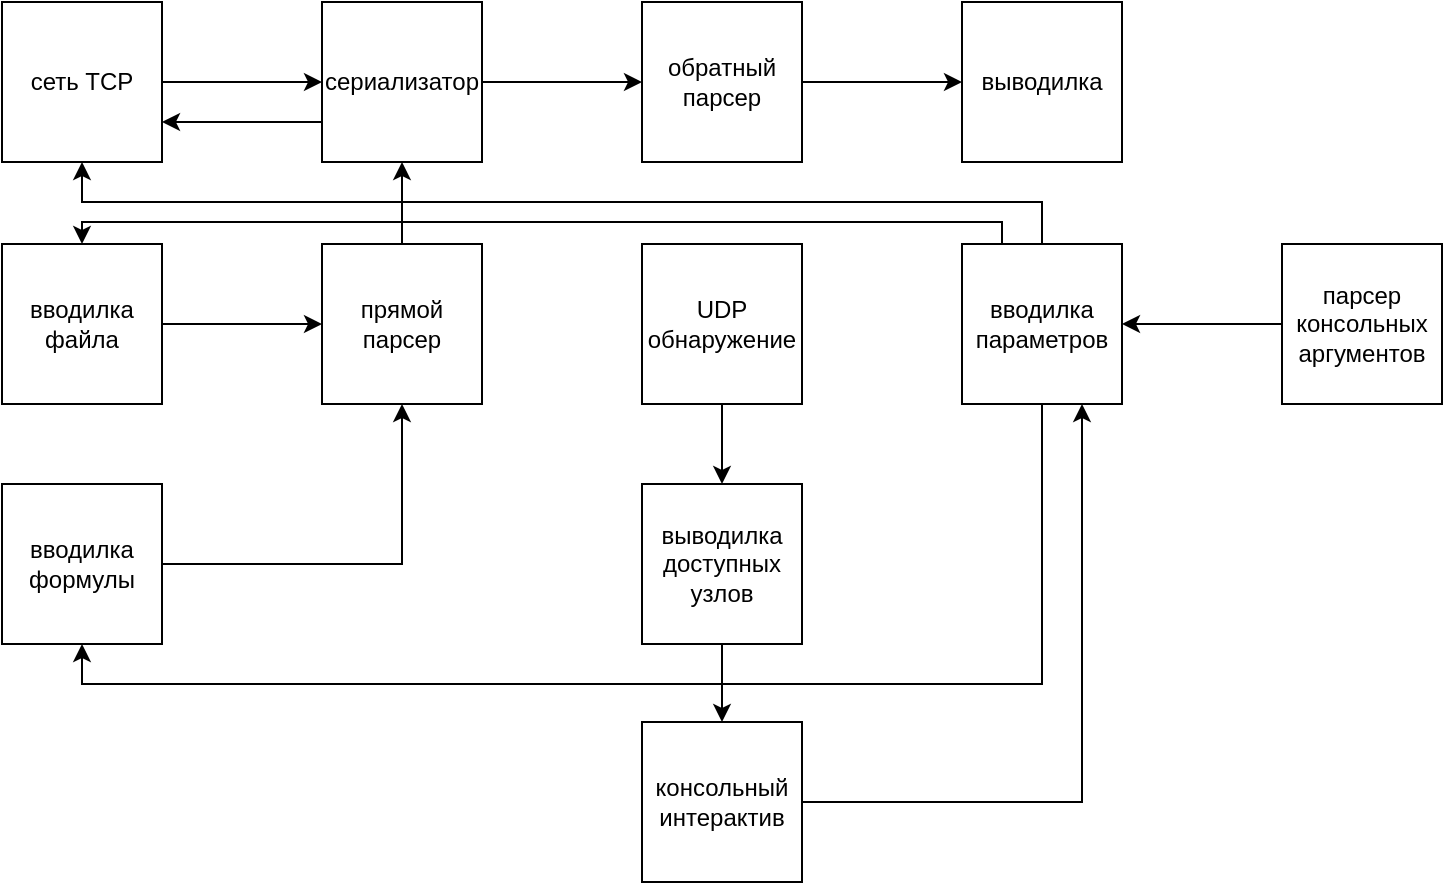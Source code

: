 <mxfile version="24.3.0" type="github">
  <diagram name="Page-1" id="Eiru2IzGpOkCmMPd_Mnd">
    <mxGraphModel dx="724" dy="515" grid="1" gridSize="10" guides="1" tooltips="1" connect="1" arrows="1" fold="1" page="1" pageScale="1" pageWidth="850" pageHeight="1100" math="0" shadow="0">
      <root>
        <mxCell id="0" />
        <mxCell id="1" parent="0" />
        <mxCell id="O7wNL2qJg9v7cOQWat19-7" value="" style="edgeStyle=orthogonalEdgeStyle;rounded=0;orthogonalLoop=1;jettySize=auto;html=1;" edge="1" parent="1" source="O7wNL2qJg9v7cOQWat19-1" target="O7wNL2qJg9v7cOQWat19-6">
          <mxGeometry relative="1" as="geometry" />
        </mxCell>
        <mxCell id="O7wNL2qJg9v7cOQWat19-1" value="сеть TCP" style="whiteSpace=wrap;html=1;aspect=fixed;" vertex="1" parent="1">
          <mxGeometry x="40" y="40" width="80" height="80" as="geometry" />
        </mxCell>
        <mxCell id="O7wNL2qJg9v7cOQWat19-17" style="edgeStyle=orthogonalEdgeStyle;rounded=0;orthogonalLoop=1;jettySize=auto;html=1;exitX=1;exitY=0.5;exitDx=0;exitDy=0;entryX=0.5;entryY=1;entryDx=0;entryDy=0;" edge="1" parent="1" source="O7wNL2qJg9v7cOQWat19-2" target="O7wNL2qJg9v7cOQWat19-12">
          <mxGeometry relative="1" as="geometry" />
        </mxCell>
        <mxCell id="O7wNL2qJg9v7cOQWat19-2" value="&lt;div&gt;вводилка&lt;/div&gt;&lt;div&gt;формулы&lt;br&gt;&lt;/div&gt;" style="whiteSpace=wrap;html=1;aspect=fixed;" vertex="1" parent="1">
          <mxGeometry x="40" y="281" width="80" height="80" as="geometry" />
        </mxCell>
        <mxCell id="O7wNL2qJg9v7cOQWat19-18" style="edgeStyle=orthogonalEdgeStyle;rounded=0;orthogonalLoop=1;jettySize=auto;html=1;exitX=0.25;exitY=0;exitDx=0;exitDy=0;entryX=0.5;entryY=0;entryDx=0;entryDy=0;" edge="1" parent="1" source="O7wNL2qJg9v7cOQWat19-3" target="O7wNL2qJg9v7cOQWat19-5">
          <mxGeometry relative="1" as="geometry">
            <Array as="points">
              <mxPoint x="540" y="150" />
              <mxPoint x="80" y="150" />
            </Array>
          </mxGeometry>
        </mxCell>
        <mxCell id="O7wNL2qJg9v7cOQWat19-20" style="edgeStyle=orthogonalEdgeStyle;rounded=0;orthogonalLoop=1;jettySize=auto;html=1;exitX=0.5;exitY=1;exitDx=0;exitDy=0;entryX=0.5;entryY=1;entryDx=0;entryDy=0;" edge="1" parent="1" source="O7wNL2qJg9v7cOQWat19-3" target="O7wNL2qJg9v7cOQWat19-2">
          <mxGeometry relative="1" as="geometry" />
        </mxCell>
        <mxCell id="O7wNL2qJg9v7cOQWat19-21" style="edgeStyle=orthogonalEdgeStyle;rounded=0;orthogonalLoop=1;jettySize=auto;html=1;exitX=0.5;exitY=0;exitDx=0;exitDy=0;entryX=0.5;entryY=1;entryDx=0;entryDy=0;" edge="1" parent="1" source="O7wNL2qJg9v7cOQWat19-3" target="O7wNL2qJg9v7cOQWat19-1">
          <mxGeometry relative="1" as="geometry">
            <Array as="points">
              <mxPoint x="560" y="140" />
              <mxPoint x="80" y="140" />
            </Array>
          </mxGeometry>
        </mxCell>
        <mxCell id="O7wNL2qJg9v7cOQWat19-3" value="&lt;div&gt;вводилка&lt;/div&gt;&lt;div&gt;параметров&lt;br&gt;&lt;/div&gt;" style="whiteSpace=wrap;html=1;aspect=fixed;" vertex="1" parent="1">
          <mxGeometry x="520" y="161" width="80" height="80" as="geometry" />
        </mxCell>
        <mxCell id="O7wNL2qJg9v7cOQWat19-13" value="" style="edgeStyle=orthogonalEdgeStyle;rounded=0;orthogonalLoop=1;jettySize=auto;html=1;" edge="1" parent="1" source="O7wNL2qJg9v7cOQWat19-5" target="O7wNL2qJg9v7cOQWat19-12">
          <mxGeometry relative="1" as="geometry" />
        </mxCell>
        <mxCell id="O7wNL2qJg9v7cOQWat19-5" value="&lt;div&gt;вводилка&lt;/div&gt;&lt;div&gt;файла&lt;br&gt;&lt;/div&gt;" style="whiteSpace=wrap;html=1;aspect=fixed;" vertex="1" parent="1">
          <mxGeometry x="40" y="161" width="80" height="80" as="geometry" />
        </mxCell>
        <mxCell id="O7wNL2qJg9v7cOQWat19-9" value="" style="edgeStyle=orthogonalEdgeStyle;rounded=0;orthogonalLoop=1;jettySize=auto;html=1;" edge="1" parent="1" source="O7wNL2qJg9v7cOQWat19-6" target="O7wNL2qJg9v7cOQWat19-8">
          <mxGeometry relative="1" as="geometry" />
        </mxCell>
        <mxCell id="O7wNL2qJg9v7cOQWat19-16" style="edgeStyle=orthogonalEdgeStyle;rounded=0;orthogonalLoop=1;jettySize=auto;html=1;exitX=0;exitY=0.75;exitDx=0;exitDy=0;entryX=1;entryY=0.75;entryDx=0;entryDy=0;" edge="1" parent="1" source="O7wNL2qJg9v7cOQWat19-6" target="O7wNL2qJg9v7cOQWat19-1">
          <mxGeometry relative="1" as="geometry" />
        </mxCell>
        <mxCell id="O7wNL2qJg9v7cOQWat19-6" value="сериализатор" style="whiteSpace=wrap;html=1;aspect=fixed;" vertex="1" parent="1">
          <mxGeometry x="200" y="40" width="80" height="80" as="geometry" />
        </mxCell>
        <mxCell id="O7wNL2qJg9v7cOQWat19-11" value="" style="edgeStyle=orthogonalEdgeStyle;rounded=0;orthogonalLoop=1;jettySize=auto;html=1;" edge="1" parent="1" source="O7wNL2qJg9v7cOQWat19-8" target="O7wNL2qJg9v7cOQWat19-10">
          <mxGeometry relative="1" as="geometry" />
        </mxCell>
        <mxCell id="O7wNL2qJg9v7cOQWat19-8" value="&lt;div&gt;обратный&lt;/div&gt;&lt;div&gt;парсер&lt;/div&gt;" style="whiteSpace=wrap;html=1;aspect=fixed;" vertex="1" parent="1">
          <mxGeometry x="360" y="40" width="80" height="80" as="geometry" />
        </mxCell>
        <mxCell id="O7wNL2qJg9v7cOQWat19-10" value="выводилка" style="whiteSpace=wrap;html=1;aspect=fixed;" vertex="1" parent="1">
          <mxGeometry x="520" y="40" width="80" height="80" as="geometry" />
        </mxCell>
        <mxCell id="O7wNL2qJg9v7cOQWat19-15" value="" style="edgeStyle=orthogonalEdgeStyle;rounded=0;orthogonalLoop=1;jettySize=auto;html=1;entryX=0.5;entryY=1;entryDx=0;entryDy=0;" edge="1" parent="1" source="O7wNL2qJg9v7cOQWat19-12" target="O7wNL2qJg9v7cOQWat19-6">
          <mxGeometry relative="1" as="geometry">
            <mxPoint x="240" y="200" as="targetPoint" />
          </mxGeometry>
        </mxCell>
        <mxCell id="O7wNL2qJg9v7cOQWat19-12" value="прямой парсер" style="whiteSpace=wrap;html=1;aspect=fixed;" vertex="1" parent="1">
          <mxGeometry x="200" y="161" width="80" height="80" as="geometry" />
        </mxCell>
        <mxCell id="O7wNL2qJg9v7cOQWat19-24" value="" style="edgeStyle=orthogonalEdgeStyle;rounded=0;orthogonalLoop=1;jettySize=auto;html=1;" edge="1" parent="1" source="O7wNL2qJg9v7cOQWat19-22" target="O7wNL2qJg9v7cOQWat19-23">
          <mxGeometry relative="1" as="geometry" />
        </mxCell>
        <mxCell id="O7wNL2qJg9v7cOQWat19-22" value="&lt;div&gt;UDP &lt;br&gt;&lt;/div&gt;&lt;div&gt;обнаружение&lt;br&gt;&lt;/div&gt;" style="whiteSpace=wrap;html=1;aspect=fixed;" vertex="1" parent="1">
          <mxGeometry x="360" y="161" width="80" height="80" as="geometry" />
        </mxCell>
        <mxCell id="O7wNL2qJg9v7cOQWat19-26" value="" style="edgeStyle=orthogonalEdgeStyle;rounded=0;orthogonalLoop=1;jettySize=auto;html=1;" edge="1" parent="1" source="O7wNL2qJg9v7cOQWat19-23" target="O7wNL2qJg9v7cOQWat19-25">
          <mxGeometry relative="1" as="geometry" />
        </mxCell>
        <mxCell id="O7wNL2qJg9v7cOQWat19-23" value="&lt;div&gt;выводилка&lt;/div&gt;&lt;div&gt;доступных узлов&lt;br&gt;&lt;/div&gt;" style="whiteSpace=wrap;html=1;aspect=fixed;" vertex="1" parent="1">
          <mxGeometry x="360" y="281" width="80" height="80" as="geometry" />
        </mxCell>
        <mxCell id="O7wNL2qJg9v7cOQWat19-27" style="edgeStyle=orthogonalEdgeStyle;rounded=0;orthogonalLoop=1;jettySize=auto;html=1;exitX=1;exitY=0.5;exitDx=0;exitDy=0;entryX=0.75;entryY=1;entryDx=0;entryDy=0;" edge="1" parent="1" source="O7wNL2qJg9v7cOQWat19-25" target="O7wNL2qJg9v7cOQWat19-3">
          <mxGeometry relative="1" as="geometry" />
        </mxCell>
        <mxCell id="O7wNL2qJg9v7cOQWat19-25" value="консольный интерактив" style="whiteSpace=wrap;html=1;aspect=fixed;" vertex="1" parent="1">
          <mxGeometry x="360" y="400" width="80" height="80" as="geometry" />
        </mxCell>
        <mxCell id="O7wNL2qJg9v7cOQWat19-29" style="edgeStyle=orthogonalEdgeStyle;rounded=0;orthogonalLoop=1;jettySize=auto;html=1;entryX=1;entryY=0.5;entryDx=0;entryDy=0;" edge="1" parent="1" source="O7wNL2qJg9v7cOQWat19-28" target="O7wNL2qJg9v7cOQWat19-3">
          <mxGeometry relative="1" as="geometry" />
        </mxCell>
        <mxCell id="O7wNL2qJg9v7cOQWat19-28" value="парсер консольных аргументов" style="whiteSpace=wrap;html=1;aspect=fixed;" vertex="1" parent="1">
          <mxGeometry x="680" y="161" width="80" height="80" as="geometry" />
        </mxCell>
      </root>
    </mxGraphModel>
  </diagram>
</mxfile>
